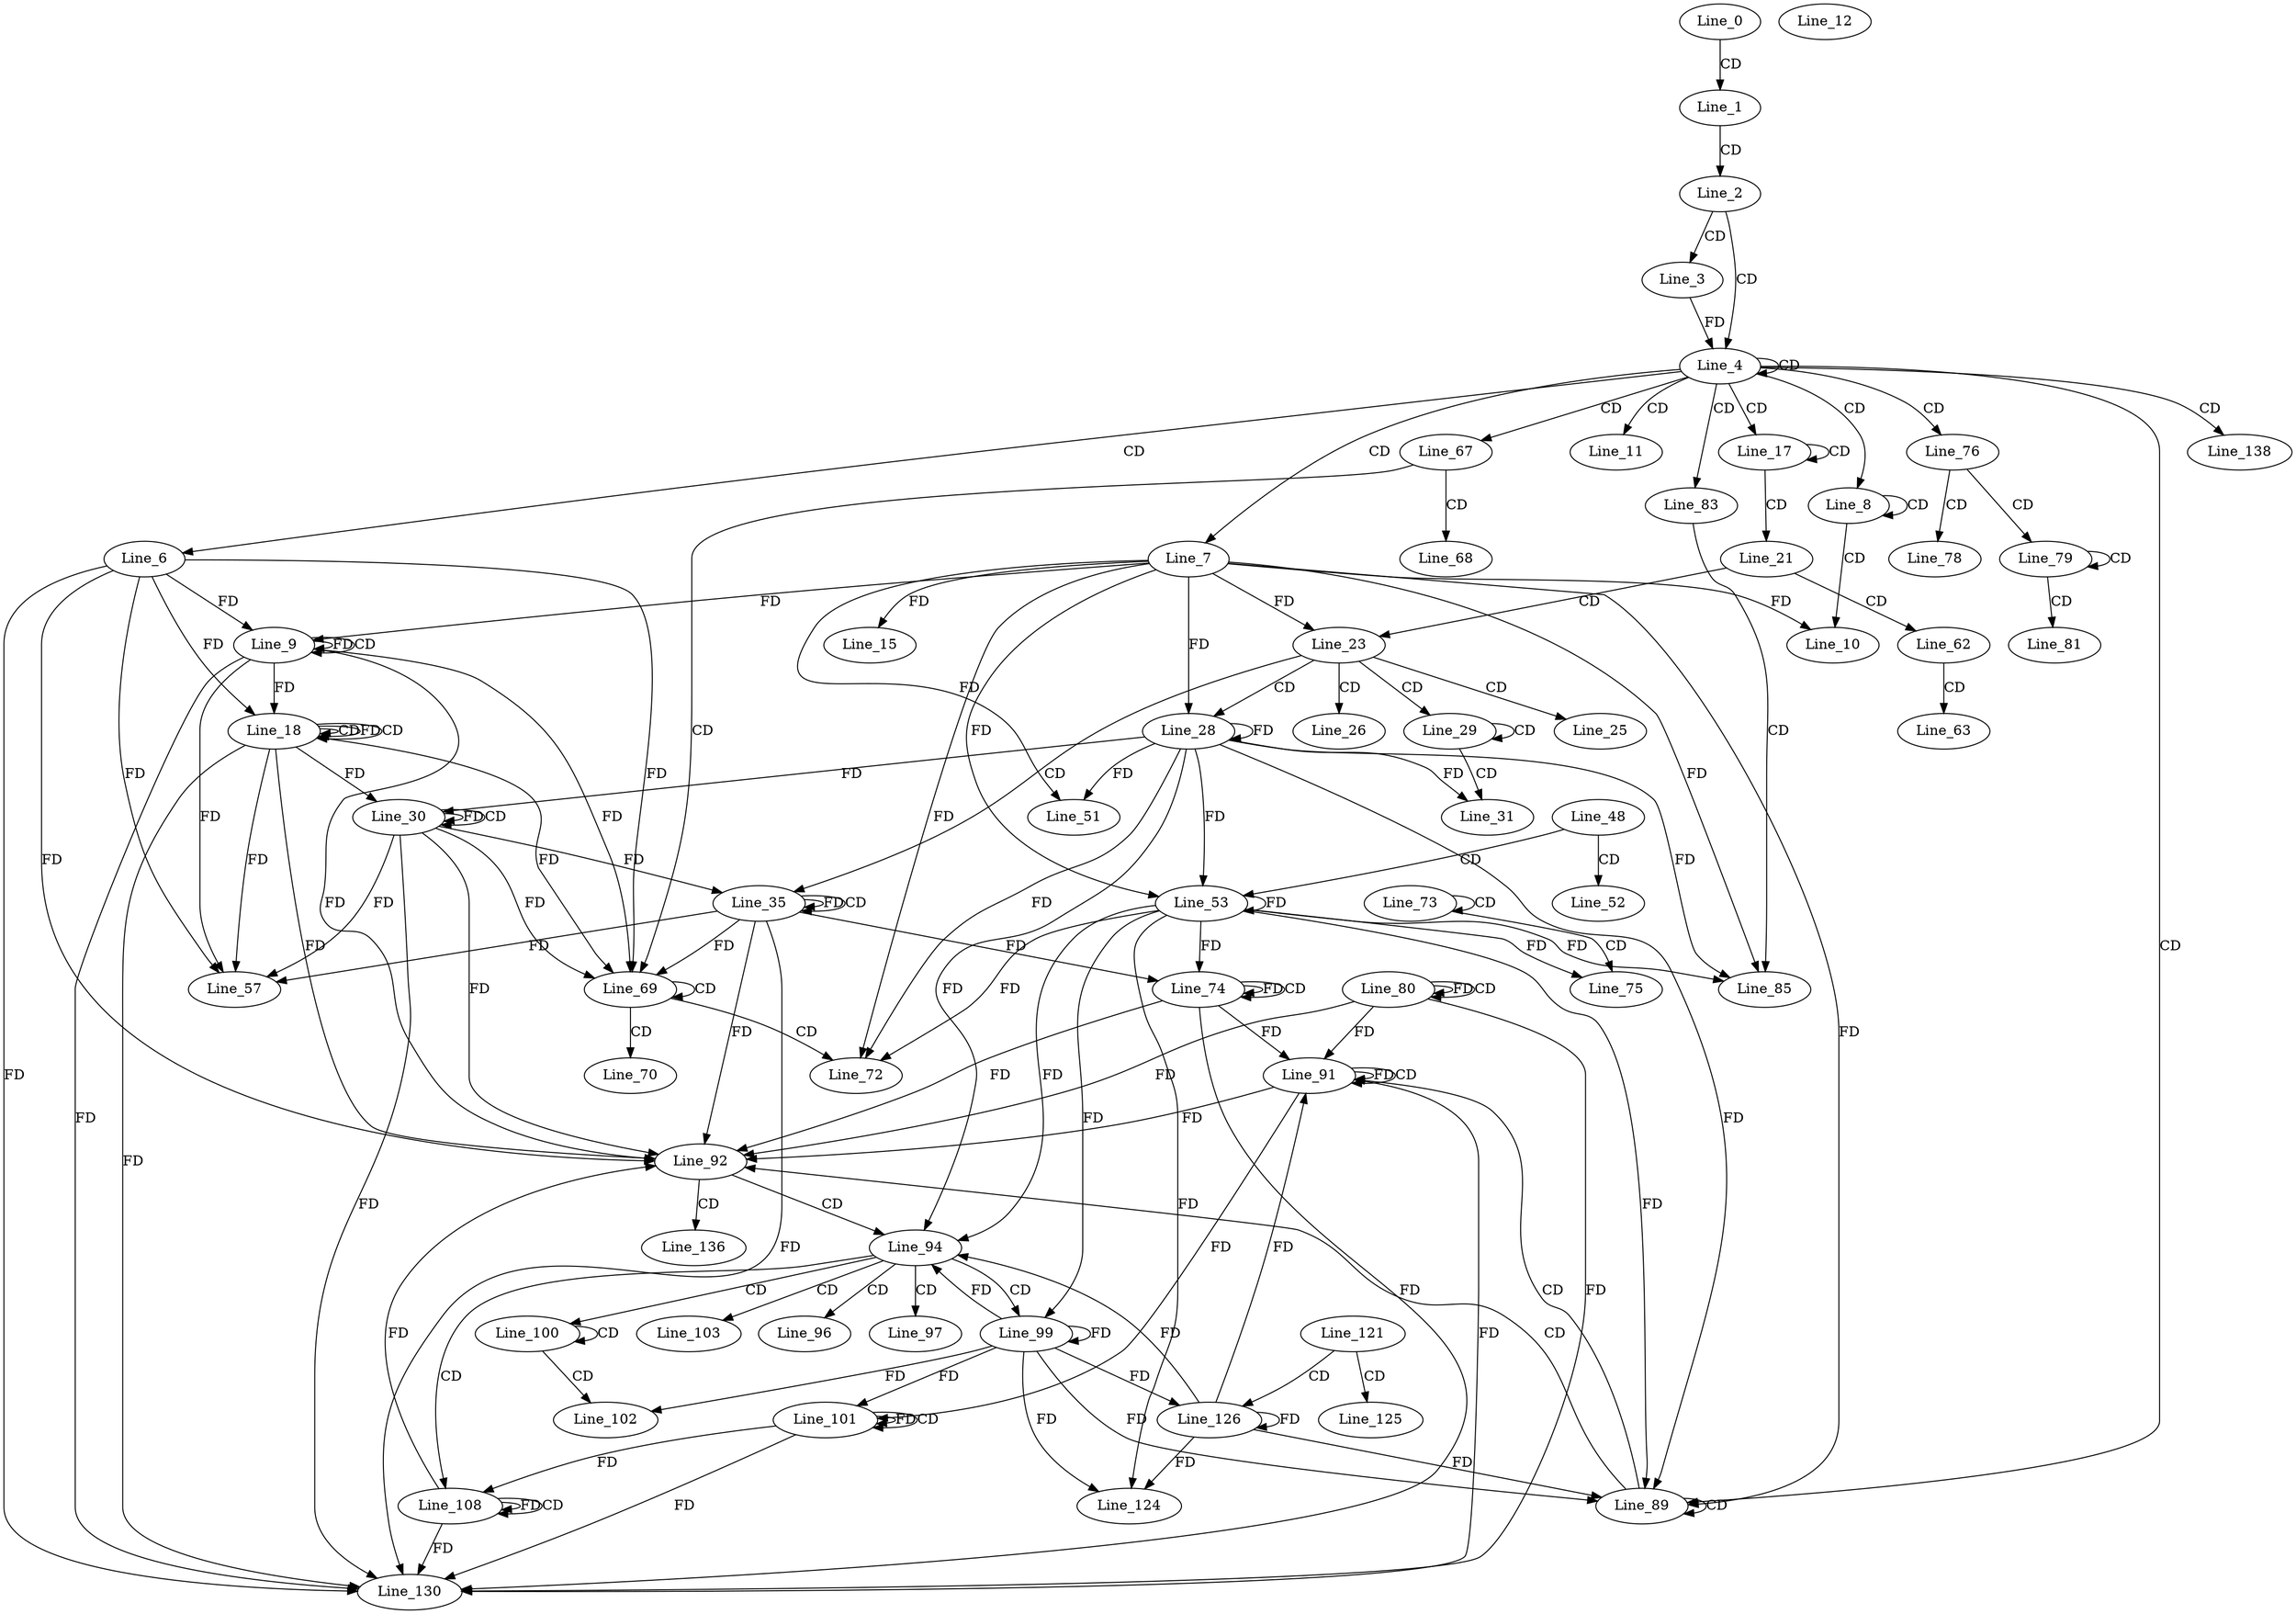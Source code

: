 digraph G {
  Line_0;
  Line_1;
  Line_2;
  Line_3;
  Line_4;
  Line_4;
  Line_6;
  Line_7;
  Line_8;
  Line_9;
  Line_9;
  Line_10;
  Line_11;
  Line_12;
  Line_12;
  Line_15;
  Line_17;
  Line_18;
  Line_18;
  Line_18;
  Line_18;
  Line_18;
  Line_21;
  Line_23;
  Line_25;
  Line_26;
  Line_28;
  Line_29;
  Line_30;
  Line_30;
  Line_31;
  Line_35;
  Line_35;
  Line_35;
  Line_51;
  Line_48;
  Line_52;
  Line_53;
  Line_57;
  Line_62;
  Line_63;
  Line_67;
  Line_68;
  Line_69;
  Line_69;
  Line_70;
  Line_72;
  Line_73;
  Line_74;
  Line_74;
  Line_75;
  Line_76;
  Line_78;
  Line_79;
  Line_80;
  Line_80;
  Line_81;
  Line_83;
  Line_85;
  Line_85;
  Line_89;
  Line_91;
  Line_91;
  Line_91;
  Line_92;
  Line_94;
  Line_96;
  Line_97;
  Line_99;
  Line_100;
  Line_101;
  Line_101;
  Line_102;
  Line_103;
  Line_108;
  Line_108;
  Line_108;
  Line_124;
  Line_121;
  Line_125;
  Line_126;
  Line_130;
  Line_136;
  Line_138;
  Line_0 -> Line_1 [ label="CD" ];
  Line_1 -> Line_2 [ label="CD" ];
  Line_2 -> Line_3 [ label="CD" ];
  Line_2 -> Line_4 [ label="CD" ];
  Line_4 -> Line_4 [ label="CD" ];
  Line_3 -> Line_4 [ label="FD" ];
  Line_4 -> Line_6 [ label="CD" ];
  Line_4 -> Line_7 [ label="CD" ];
  Line_4 -> Line_8 [ label="CD" ];
  Line_8 -> Line_8 [ label="CD" ];
  Line_9 -> Line_9 [ label="FD" ];
  Line_6 -> Line_9 [ label="FD" ];
  Line_9 -> Line_9 [ label="CD" ];
  Line_7 -> Line_9 [ label="FD" ];
  Line_8 -> Line_10 [ label="CD" ];
  Line_7 -> Line_10 [ label="FD" ];
  Line_4 -> Line_11 [ label="CD" ];
  Line_7 -> Line_15 [ label="FD" ];
  Line_4 -> Line_17 [ label="CD" ];
  Line_17 -> Line_17 [ label="CD" ];
  Line_18 -> Line_18 [ label="CD" ];
  Line_18 -> Line_18 [ label="FD" ];
  Line_9 -> Line_18 [ label="FD" ];
  Line_6 -> Line_18 [ label="FD" ];
  Line_18 -> Line_18 [ label="CD" ];
  Line_17 -> Line_21 [ label="CD" ];
  Line_21 -> Line_23 [ label="CD" ];
  Line_7 -> Line_23 [ label="FD" ];
  Line_23 -> Line_25 [ label="CD" ];
  Line_23 -> Line_26 [ label="CD" ];
  Line_23 -> Line_28 [ label="CD" ];
  Line_28 -> Line_28 [ label="FD" ];
  Line_7 -> Line_28 [ label="FD" ];
  Line_23 -> Line_29 [ label="CD" ];
  Line_29 -> Line_29 [ label="CD" ];
  Line_30 -> Line_30 [ label="FD" ];
  Line_18 -> Line_30 [ label="FD" ];
  Line_30 -> Line_30 [ label="CD" ];
  Line_28 -> Line_30 [ label="FD" ];
  Line_29 -> Line_31 [ label="CD" ];
  Line_28 -> Line_31 [ label="FD" ];
  Line_23 -> Line_35 [ label="CD" ];
  Line_30 -> Line_35 [ label="FD" ];
  Line_35 -> Line_35 [ label="FD" ];
  Line_35 -> Line_35 [ label="CD" ];
  Line_28 -> Line_51 [ label="FD" ];
  Line_7 -> Line_51 [ label="FD" ];
  Line_48 -> Line_52 [ label="CD" ];
  Line_48 -> Line_53 [ label="CD" ];
  Line_28 -> Line_53 [ label="FD" ];
  Line_53 -> Line_53 [ label="FD" ];
  Line_7 -> Line_53 [ label="FD" ];
  Line_30 -> Line_57 [ label="FD" ];
  Line_18 -> Line_57 [ label="FD" ];
  Line_35 -> Line_57 [ label="FD" ];
  Line_9 -> Line_57 [ label="FD" ];
  Line_6 -> Line_57 [ label="FD" ];
  Line_21 -> Line_62 [ label="CD" ];
  Line_62 -> Line_63 [ label="CD" ];
  Line_4 -> Line_67 [ label="CD" ];
  Line_67 -> Line_68 [ label="CD" ];
  Line_67 -> Line_69 [ label="CD" ];
  Line_69 -> Line_69 [ label="CD" ];
  Line_30 -> Line_69 [ label="FD" ];
  Line_18 -> Line_69 [ label="FD" ];
  Line_35 -> Line_69 [ label="FD" ];
  Line_9 -> Line_69 [ label="FD" ];
  Line_6 -> Line_69 [ label="FD" ];
  Line_69 -> Line_70 [ label="CD" ];
  Line_69 -> Line_72 [ label="CD" ];
  Line_28 -> Line_72 [ label="FD" ];
  Line_53 -> Line_72 [ label="FD" ];
  Line_7 -> Line_72 [ label="FD" ];
  Line_73 -> Line_73 [ label="CD" ];
  Line_74 -> Line_74 [ label="FD" ];
  Line_35 -> Line_74 [ label="FD" ];
  Line_74 -> Line_74 [ label="CD" ];
  Line_53 -> Line_74 [ label="FD" ];
  Line_73 -> Line_75 [ label="CD" ];
  Line_53 -> Line_75 [ label="FD" ];
  Line_4 -> Line_76 [ label="CD" ];
  Line_76 -> Line_78 [ label="CD" ];
  Line_76 -> Line_79 [ label="CD" ];
  Line_79 -> Line_79 [ label="CD" ];
  Line_80 -> Line_80 [ label="FD" ];
  Line_80 -> Line_80 [ label="CD" ];
  Line_79 -> Line_81 [ label="CD" ];
  Line_4 -> Line_83 [ label="CD" ];
  Line_83 -> Line_85 [ label="CD" ];
  Line_28 -> Line_85 [ label="FD" ];
  Line_53 -> Line_85 [ label="FD" ];
  Line_7 -> Line_85 [ label="FD" ];
  Line_4 -> Line_89 [ label="CD" ];
  Line_89 -> Line_89 [ label="CD" ];
  Line_28 -> Line_89 [ label="FD" ];
  Line_53 -> Line_89 [ label="FD" ];
  Line_7 -> Line_89 [ label="FD" ];
  Line_89 -> Line_91 [ label="CD" ];
  Line_91 -> Line_91 [ label="FD" ];
  Line_80 -> Line_91 [ label="FD" ];
  Line_74 -> Line_91 [ label="FD" ];
  Line_91 -> Line_91 [ label="CD" ];
  Line_89 -> Line_92 [ label="CD" ];
  Line_91 -> Line_92 [ label="FD" ];
  Line_80 -> Line_92 [ label="FD" ];
  Line_74 -> Line_92 [ label="FD" ];
  Line_30 -> Line_92 [ label="FD" ];
  Line_18 -> Line_92 [ label="FD" ];
  Line_35 -> Line_92 [ label="FD" ];
  Line_9 -> Line_92 [ label="FD" ];
  Line_6 -> Line_92 [ label="FD" ];
  Line_92 -> Line_94 [ label="CD" ];
  Line_28 -> Line_94 [ label="FD" ];
  Line_53 -> Line_94 [ label="FD" ];
  Line_94 -> Line_96 [ label="CD" ];
  Line_94 -> Line_97 [ label="CD" ];
  Line_94 -> Line_99 [ label="CD" ];
  Line_99 -> Line_99 [ label="FD" ];
  Line_53 -> Line_99 [ label="FD" ];
  Line_94 -> Line_100 [ label="CD" ];
  Line_100 -> Line_100 [ label="CD" ];
  Line_101 -> Line_101 [ label="FD" ];
  Line_91 -> Line_101 [ label="FD" ];
  Line_101 -> Line_101 [ label="CD" ];
  Line_99 -> Line_101 [ label="FD" ];
  Line_100 -> Line_102 [ label="CD" ];
  Line_99 -> Line_102 [ label="FD" ];
  Line_94 -> Line_103 [ label="CD" ];
  Line_94 -> Line_108 [ label="CD" ];
  Line_101 -> Line_108 [ label="FD" ];
  Line_108 -> Line_108 [ label="FD" ];
  Line_108 -> Line_108 [ label="CD" ];
  Line_99 -> Line_124 [ label="FD" ];
  Line_53 -> Line_124 [ label="FD" ];
  Line_121 -> Line_125 [ label="CD" ];
  Line_121 -> Line_126 [ label="CD" ];
  Line_99 -> Line_126 [ label="FD" ];
  Line_126 -> Line_126 [ label="FD" ];
  Line_101 -> Line_130 [ label="FD" ];
  Line_91 -> Line_130 [ label="FD" ];
  Line_108 -> Line_130 [ label="FD" ];
  Line_80 -> Line_130 [ label="FD" ];
  Line_74 -> Line_130 [ label="FD" ];
  Line_30 -> Line_130 [ label="FD" ];
  Line_18 -> Line_130 [ label="FD" ];
  Line_35 -> Line_130 [ label="FD" ];
  Line_9 -> Line_130 [ label="FD" ];
  Line_6 -> Line_130 [ label="FD" ];
  Line_92 -> Line_136 [ label="CD" ];
  Line_4 -> Line_138 [ label="CD" ];
  Line_99 -> Line_89 [ label="FD" ];
  Line_126 -> Line_89 [ label="FD" ];
  Line_126 -> Line_91 [ label="FD" ];
  Line_108 -> Line_92 [ label="FD" ];
  Line_99 -> Line_94 [ label="FD" ];
  Line_126 -> Line_94 [ label="FD" ];
  Line_126 -> Line_124 [ label="FD" ];
}
